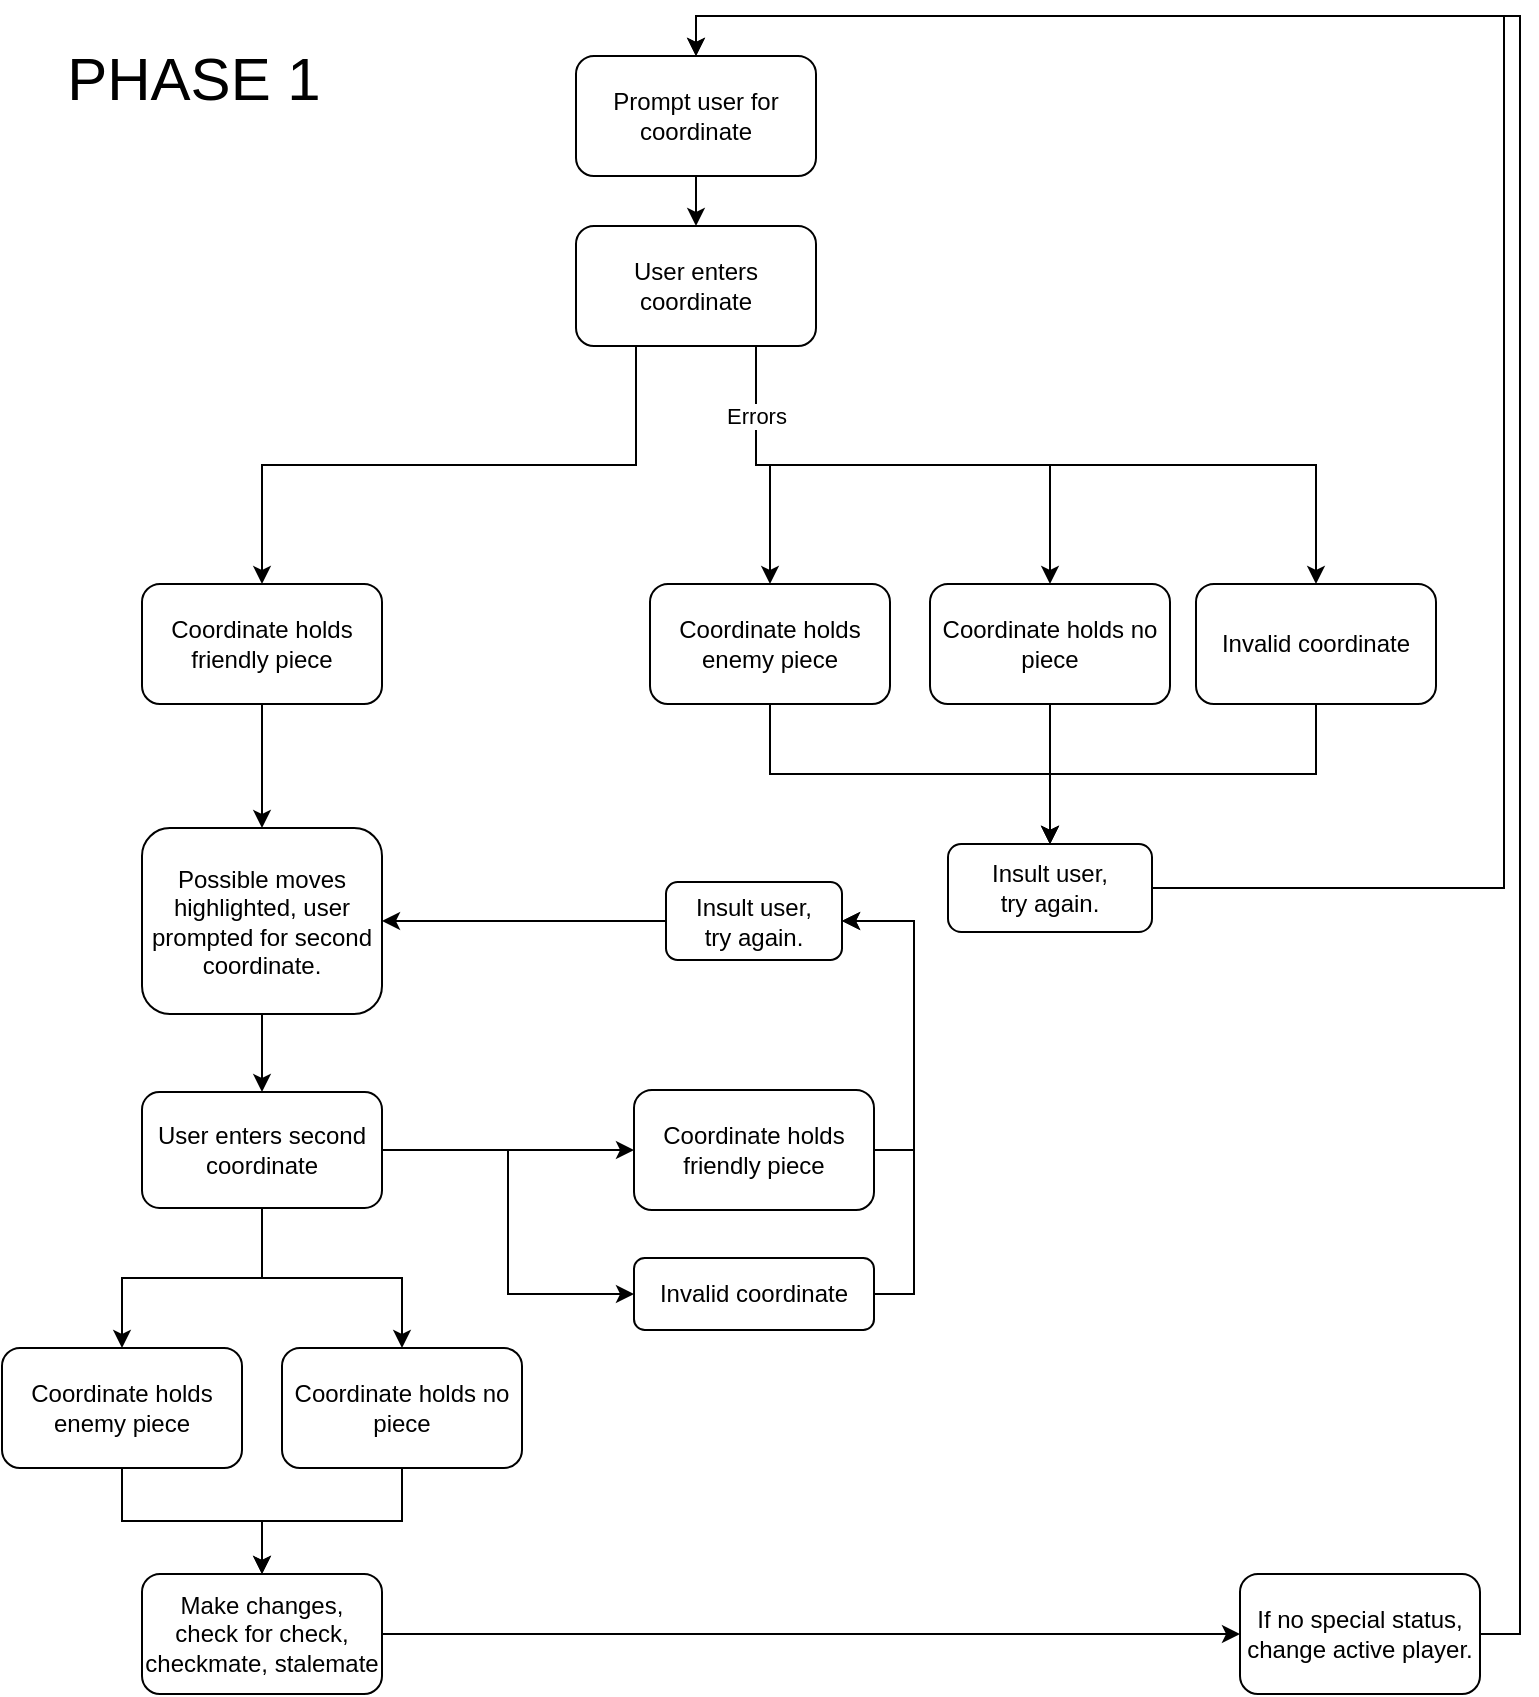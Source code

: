 <mxfile version="13.0.1" type="device"><diagram id="LyT2q2pv-DFQoPaGUzQq" name="Page-1"><mxGraphModel dx="1837" dy="920" grid="0" gridSize="10" guides="1" tooltips="1" connect="1" arrows="1" fold="1" page="1" pageScale="1" pageWidth="827" pageHeight="1169" math="0" shadow="0"><root><mxCell id="0"/><mxCell id="1" parent="0"/><mxCell id="S5VfasVIzMNccyjEqHUP-6" style="edgeStyle=orthogonalEdgeStyle;rounded=0;orthogonalLoop=1;jettySize=auto;html=1;exitX=0.75;exitY=1;exitDx=0;exitDy=0;entryX=0.5;entryY=0;entryDx=0;entryDy=0;" edge="1" parent="1" source="S5VfasVIzMNccyjEqHUP-1" target="S5VfasVIzMNccyjEqHUP-5"><mxGeometry relative="1" as="geometry"/></mxCell><mxCell id="S5VfasVIzMNccyjEqHUP-7" style="edgeStyle=orthogonalEdgeStyle;rounded=0;orthogonalLoop=1;jettySize=auto;html=1;exitX=0.75;exitY=1;exitDx=0;exitDy=0;entryX=0.5;entryY=0;entryDx=0;entryDy=0;" edge="1" parent="1" source="S5VfasVIzMNccyjEqHUP-1" target="S5VfasVIzMNccyjEqHUP-4"><mxGeometry relative="1" as="geometry"/></mxCell><mxCell id="S5VfasVIzMNccyjEqHUP-8" value="Errors" style="edgeStyle=orthogonalEdgeStyle;rounded=0;orthogonalLoop=1;jettySize=auto;html=1;exitX=0.75;exitY=1;exitDx=0;exitDy=0;entryX=0.5;entryY=0;entryDx=0;entryDy=0;" edge="1" parent="1" source="S5VfasVIzMNccyjEqHUP-1" target="S5VfasVIzMNccyjEqHUP-3"><mxGeometry x="-0.444" relative="1" as="geometry"><mxPoint as="offset"/></mxGeometry></mxCell><mxCell id="S5VfasVIzMNccyjEqHUP-9" style="edgeStyle=orthogonalEdgeStyle;rounded=0;orthogonalLoop=1;jettySize=auto;html=1;exitX=0.25;exitY=1;exitDx=0;exitDy=0;entryX=0.5;entryY=0;entryDx=0;entryDy=0;" edge="1" parent="1" source="S5VfasVIzMNccyjEqHUP-1" target="S5VfasVIzMNccyjEqHUP-2"><mxGeometry relative="1" as="geometry"/></mxCell><mxCell id="S5VfasVIzMNccyjEqHUP-1" value="User enters coordinate" style="rounded=1;whiteSpace=wrap;html=1;" vertex="1" parent="1"><mxGeometry x="297" y="135" width="120" height="60" as="geometry"/></mxCell><mxCell id="S5VfasVIzMNccyjEqHUP-11" style="edgeStyle=orthogonalEdgeStyle;rounded=0;orthogonalLoop=1;jettySize=auto;html=1;exitX=0.5;exitY=1;exitDx=0;exitDy=0;entryX=0.5;entryY=0;entryDx=0;entryDy=0;" edge="1" parent="1" source="S5VfasVIzMNccyjEqHUP-2" target="S5VfasVIzMNccyjEqHUP-10"><mxGeometry relative="1" as="geometry"/></mxCell><mxCell id="S5VfasVIzMNccyjEqHUP-2" value="Coordinate holds friendly piece" style="rounded=1;whiteSpace=wrap;html=1;" vertex="1" parent="1"><mxGeometry x="80" y="314" width="120" height="60" as="geometry"/></mxCell><mxCell id="S5VfasVIzMNccyjEqHUP-13" style="edgeStyle=orthogonalEdgeStyle;rounded=0;orthogonalLoop=1;jettySize=auto;html=1;exitX=0.5;exitY=1;exitDx=0;exitDy=0;entryX=0.5;entryY=0;entryDx=0;entryDy=0;" edge="1" parent="1" source="S5VfasVIzMNccyjEqHUP-3" target="S5VfasVIzMNccyjEqHUP-12"><mxGeometry relative="1" as="geometry"/></mxCell><mxCell id="S5VfasVIzMNccyjEqHUP-3" value="Coordinate holds enemy piece" style="rounded=1;whiteSpace=wrap;html=1;" vertex="1" parent="1"><mxGeometry x="334" y="314" width="120" height="60" as="geometry"/></mxCell><mxCell id="S5VfasVIzMNccyjEqHUP-14" style="edgeStyle=orthogonalEdgeStyle;rounded=0;orthogonalLoop=1;jettySize=auto;html=1;exitX=0.5;exitY=1;exitDx=0;exitDy=0;" edge="1" parent="1" source="S5VfasVIzMNccyjEqHUP-4"><mxGeometry relative="1" as="geometry"><mxPoint x="534" y="444" as="targetPoint"/></mxGeometry></mxCell><mxCell id="S5VfasVIzMNccyjEqHUP-4" value="Coordinate holds no piece" style="rounded=1;whiteSpace=wrap;html=1;" vertex="1" parent="1"><mxGeometry x="474" y="314" width="120" height="60" as="geometry"/></mxCell><mxCell id="S5VfasVIzMNccyjEqHUP-15" style="edgeStyle=orthogonalEdgeStyle;rounded=0;orthogonalLoop=1;jettySize=auto;html=1;exitX=0.5;exitY=1;exitDx=0;exitDy=0;entryX=0.5;entryY=0;entryDx=0;entryDy=0;" edge="1" parent="1" source="S5VfasVIzMNccyjEqHUP-5" target="S5VfasVIzMNccyjEqHUP-12"><mxGeometry relative="1" as="geometry"/></mxCell><mxCell id="S5VfasVIzMNccyjEqHUP-5" value="Invalid coordinate" style="rounded=1;whiteSpace=wrap;html=1;" vertex="1" parent="1"><mxGeometry x="607" y="314" width="120" height="60" as="geometry"/></mxCell><mxCell id="S5VfasVIzMNccyjEqHUP-21" style="edgeStyle=orthogonalEdgeStyle;rounded=0;orthogonalLoop=1;jettySize=auto;html=1;exitX=0.5;exitY=1;exitDx=0;exitDy=0;entryX=0.5;entryY=0;entryDx=0;entryDy=0;" edge="1" parent="1" source="S5VfasVIzMNccyjEqHUP-10" target="S5VfasVIzMNccyjEqHUP-19"><mxGeometry relative="1" as="geometry"/></mxCell><mxCell id="S5VfasVIzMNccyjEqHUP-10" value="Possible moves highlighted, user prompted for second coordinate." style="rounded=1;whiteSpace=wrap;html=1;" vertex="1" parent="1"><mxGeometry x="80" y="436" width="120" height="93" as="geometry"/></mxCell><mxCell id="S5VfasVIzMNccyjEqHUP-18" style="edgeStyle=orthogonalEdgeStyle;rounded=0;orthogonalLoop=1;jettySize=auto;html=1;exitX=1;exitY=0.5;exitDx=0;exitDy=0;entryX=0.5;entryY=0;entryDx=0;entryDy=0;" edge="1" parent="1" source="S5VfasVIzMNccyjEqHUP-12" target="S5VfasVIzMNccyjEqHUP-16"><mxGeometry relative="1" as="geometry"><Array as="points"><mxPoint x="761" y="466"/><mxPoint x="761" y="30"/><mxPoint x="357" y="30"/></Array></mxGeometry></mxCell><mxCell id="S5VfasVIzMNccyjEqHUP-12" value="Insult user, &lt;br&gt;try again." style="rounded=1;whiteSpace=wrap;html=1;" vertex="1" parent="1"><mxGeometry x="483" y="444" width="102" height="44" as="geometry"/></mxCell><mxCell id="S5VfasVIzMNccyjEqHUP-17" style="edgeStyle=orthogonalEdgeStyle;rounded=0;orthogonalLoop=1;jettySize=auto;html=1;exitX=0.5;exitY=1;exitDx=0;exitDy=0;entryX=0.5;entryY=0;entryDx=0;entryDy=0;" edge="1" parent="1" source="S5VfasVIzMNccyjEqHUP-16" target="S5VfasVIzMNccyjEqHUP-1"><mxGeometry relative="1" as="geometry"/></mxCell><mxCell id="S5VfasVIzMNccyjEqHUP-16" value="Prompt user for coordinate" style="rounded=1;whiteSpace=wrap;html=1;" vertex="1" parent="1"><mxGeometry x="297" y="50" width="120" height="60" as="geometry"/></mxCell><mxCell id="S5VfasVIzMNccyjEqHUP-23" style="edgeStyle=orthogonalEdgeStyle;rounded=0;orthogonalLoop=1;jettySize=auto;html=1;exitX=1;exitY=0.5;exitDx=0;exitDy=0;entryX=0;entryY=0.5;entryDx=0;entryDy=0;" edge="1" parent="1" source="S5VfasVIzMNccyjEqHUP-19" target="S5VfasVIzMNccyjEqHUP-22"><mxGeometry relative="1" as="geometry"/></mxCell><mxCell id="S5VfasVIzMNccyjEqHUP-32" style="edgeStyle=orthogonalEdgeStyle;rounded=0;orthogonalLoop=1;jettySize=auto;html=1;exitX=1;exitY=0.5;exitDx=0;exitDy=0;entryX=0;entryY=0.5;entryDx=0;entryDy=0;" edge="1" parent="1" source="S5VfasVIzMNccyjEqHUP-19" target="S5VfasVIzMNccyjEqHUP-31"><mxGeometry relative="1" as="geometry"/></mxCell><mxCell id="S5VfasVIzMNccyjEqHUP-38" style="edgeStyle=orthogonalEdgeStyle;rounded=0;orthogonalLoop=1;jettySize=auto;html=1;exitX=0.5;exitY=1;exitDx=0;exitDy=0;" edge="1" parent="1" source="S5VfasVIzMNccyjEqHUP-19" target="S5VfasVIzMNccyjEqHUP-36"><mxGeometry relative="1" as="geometry"/></mxCell><mxCell id="S5VfasVIzMNccyjEqHUP-39" style="edgeStyle=orthogonalEdgeStyle;rounded=0;orthogonalLoop=1;jettySize=auto;html=1;exitX=0.5;exitY=1;exitDx=0;exitDy=0;entryX=0.5;entryY=0;entryDx=0;entryDy=0;" edge="1" parent="1" source="S5VfasVIzMNccyjEqHUP-19" target="S5VfasVIzMNccyjEqHUP-37"><mxGeometry relative="1" as="geometry"/></mxCell><mxCell id="S5VfasVIzMNccyjEqHUP-19" value="User enters second coordinate" style="rounded=1;whiteSpace=wrap;html=1;" vertex="1" parent="1"><mxGeometry x="80" y="568" width="120" height="58" as="geometry"/></mxCell><mxCell id="S5VfasVIzMNccyjEqHUP-35" style="edgeStyle=orthogonalEdgeStyle;rounded=0;orthogonalLoop=1;jettySize=auto;html=1;exitX=1;exitY=0.5;exitDx=0;exitDy=0;entryX=1;entryY=0.5;entryDx=0;entryDy=0;" edge="1" parent="1" source="S5VfasVIzMNccyjEqHUP-22" target="S5VfasVIzMNccyjEqHUP-28"><mxGeometry relative="1" as="geometry"/></mxCell><mxCell id="S5VfasVIzMNccyjEqHUP-22" value="Coordinate holds friendly piece" style="rounded=1;whiteSpace=wrap;html=1;" vertex="1" parent="1"><mxGeometry x="326" y="567" width="120" height="60" as="geometry"/></mxCell><mxCell id="S5VfasVIzMNccyjEqHUP-30" style="edgeStyle=orthogonalEdgeStyle;rounded=0;orthogonalLoop=1;jettySize=auto;html=1;exitX=0;exitY=0.5;exitDx=0;exitDy=0;entryX=1;entryY=0.5;entryDx=0;entryDy=0;" edge="1" parent="1" source="S5VfasVIzMNccyjEqHUP-28" target="S5VfasVIzMNccyjEqHUP-10"><mxGeometry relative="1" as="geometry"/></mxCell><mxCell id="S5VfasVIzMNccyjEqHUP-28" value="Insult user, &lt;br&gt;try again." style="rounded=1;whiteSpace=wrap;html=1;" vertex="1" parent="1"><mxGeometry x="342" y="463" width="88" height="39" as="geometry"/></mxCell><mxCell id="S5VfasVIzMNccyjEqHUP-34" style="edgeStyle=orthogonalEdgeStyle;rounded=0;orthogonalLoop=1;jettySize=auto;html=1;exitX=1;exitY=0.5;exitDx=0;exitDy=0;entryX=1;entryY=0.5;entryDx=0;entryDy=0;" edge="1" parent="1" source="S5VfasVIzMNccyjEqHUP-31" target="S5VfasVIzMNccyjEqHUP-28"><mxGeometry relative="1" as="geometry"/></mxCell><mxCell id="S5VfasVIzMNccyjEqHUP-31" value="Invalid coordinate" style="rounded=1;whiteSpace=wrap;html=1;" vertex="1" parent="1"><mxGeometry x="326" y="651" width="120" height="36" as="geometry"/></mxCell><mxCell id="S5VfasVIzMNccyjEqHUP-41" style="edgeStyle=orthogonalEdgeStyle;rounded=0;orthogonalLoop=1;jettySize=auto;html=1;exitX=0.5;exitY=1;exitDx=0;exitDy=0;entryX=0.5;entryY=0;entryDx=0;entryDy=0;" edge="1" parent="1" source="S5VfasVIzMNccyjEqHUP-36" target="S5VfasVIzMNccyjEqHUP-40"><mxGeometry relative="1" as="geometry"/></mxCell><mxCell id="S5VfasVIzMNccyjEqHUP-36" value="Coordinate holds enemy piece" style="rounded=1;whiteSpace=wrap;html=1;" vertex="1" parent="1"><mxGeometry x="10" y="696" width="120" height="60" as="geometry"/></mxCell><mxCell id="S5VfasVIzMNccyjEqHUP-42" style="edgeStyle=orthogonalEdgeStyle;rounded=0;orthogonalLoop=1;jettySize=auto;html=1;exitX=0.5;exitY=1;exitDx=0;exitDy=0;" edge="1" parent="1" source="S5VfasVIzMNccyjEqHUP-37" target="S5VfasVIzMNccyjEqHUP-40"><mxGeometry relative="1" as="geometry"/></mxCell><mxCell id="S5VfasVIzMNccyjEqHUP-37" value="Coordinate holds no piece" style="rounded=1;whiteSpace=wrap;html=1;" vertex="1" parent="1"><mxGeometry x="150" y="696" width="120" height="60" as="geometry"/></mxCell><mxCell id="S5VfasVIzMNccyjEqHUP-44" style="edgeStyle=orthogonalEdgeStyle;rounded=0;orthogonalLoop=1;jettySize=auto;html=1;exitX=1;exitY=0.5;exitDx=0;exitDy=0;entryX=0;entryY=0.5;entryDx=0;entryDy=0;" edge="1" parent="1" source="S5VfasVIzMNccyjEqHUP-40" target="S5VfasVIzMNccyjEqHUP-43"><mxGeometry relative="1" as="geometry"/></mxCell><mxCell id="S5VfasVIzMNccyjEqHUP-40" value="Make changes,&lt;br&gt;check for check, checkmate, stalemate" style="rounded=1;whiteSpace=wrap;html=1;" vertex="1" parent="1"><mxGeometry x="80" y="809" width="120" height="60" as="geometry"/></mxCell><mxCell id="S5VfasVIzMNccyjEqHUP-45" style="edgeStyle=orthogonalEdgeStyle;rounded=0;orthogonalLoop=1;jettySize=auto;html=1;exitX=1;exitY=0.5;exitDx=0;exitDy=0;entryX=0.5;entryY=0;entryDx=0;entryDy=0;" edge="1" parent="1" source="S5VfasVIzMNccyjEqHUP-43" target="S5VfasVIzMNccyjEqHUP-16"><mxGeometry relative="1" as="geometry"/></mxCell><mxCell id="S5VfasVIzMNccyjEqHUP-43" value="If no special status,&lt;br&gt;change active player." style="rounded=1;whiteSpace=wrap;html=1;" vertex="1" parent="1"><mxGeometry x="629" y="809" width="120" height="60" as="geometry"/></mxCell><mxCell id="S5VfasVIzMNccyjEqHUP-46" value="PHASE 1" style="text;html=1;strokeColor=none;fillColor=none;align=center;verticalAlign=middle;whiteSpace=wrap;rounded=0;fontSize=30;" vertex="1" parent="1"><mxGeometry x="31" y="28" width="150" height="66" as="geometry"/></mxCell></root></mxGraphModel></diagram></mxfile>